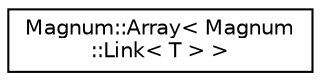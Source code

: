 digraph "圖形化之類別階層"
{
  edge [fontname="Helvetica",fontsize="10",labelfontname="Helvetica",labelfontsize="10"];
  node [fontname="Helvetica",fontsize="10",shape=record];
  rankdir="LR";
  Node1 [label="Magnum::Array\< Magnum\l::Link\< T \> \>",height=0.2,width=0.4,color="black", fillcolor="white", style="filled",URL="$class_magnum_1_1_array.html"];
}
